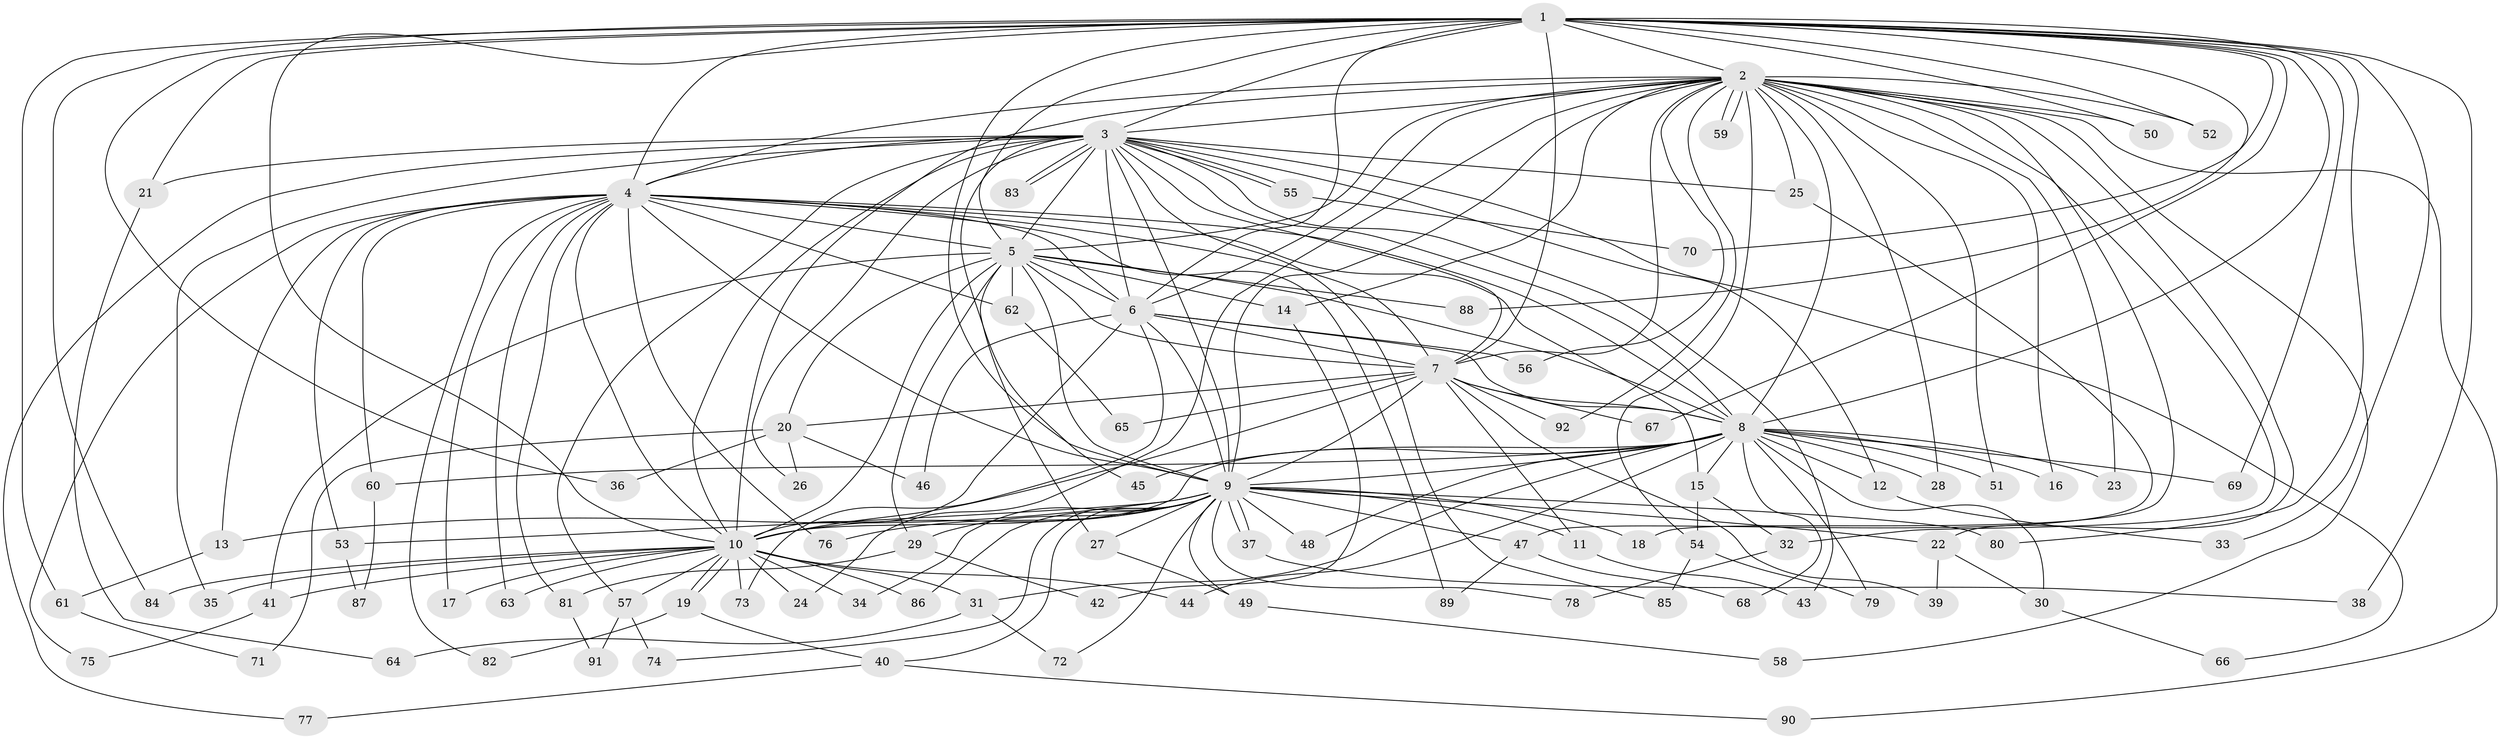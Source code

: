 // coarse degree distribution, {2: 0.36666666666666664, 15: 0.03333333333333333, 13: 0.03333333333333333, 5: 0.16666666666666666, 14: 0.03333333333333333, 4: 0.06666666666666667, 3: 0.1, 12: 0.03333333333333333, 1: 0.06666666666666667, 21: 0.03333333333333333, 10: 0.03333333333333333, 19: 0.03333333333333333}
// Generated by graph-tools (version 1.1) at 2025/36/03/04/25 23:36:17]
// undirected, 92 vertices, 209 edges
graph export_dot {
  node [color=gray90,style=filled];
  1;
  2;
  3;
  4;
  5;
  6;
  7;
  8;
  9;
  10;
  11;
  12;
  13;
  14;
  15;
  16;
  17;
  18;
  19;
  20;
  21;
  22;
  23;
  24;
  25;
  26;
  27;
  28;
  29;
  30;
  31;
  32;
  33;
  34;
  35;
  36;
  37;
  38;
  39;
  40;
  41;
  42;
  43;
  44;
  45;
  46;
  47;
  48;
  49;
  50;
  51;
  52;
  53;
  54;
  55;
  56;
  57;
  58;
  59;
  60;
  61;
  62;
  63;
  64;
  65;
  66;
  67;
  68;
  69;
  70;
  71;
  72;
  73;
  74;
  75;
  76;
  77;
  78;
  79;
  80;
  81;
  82;
  83;
  84;
  85;
  86;
  87;
  88;
  89;
  90;
  91;
  92;
  1 -- 2;
  1 -- 3;
  1 -- 4;
  1 -- 5;
  1 -- 6;
  1 -- 7;
  1 -- 8;
  1 -- 9;
  1 -- 10;
  1 -- 21;
  1 -- 33;
  1 -- 36;
  1 -- 38;
  1 -- 50;
  1 -- 52;
  1 -- 61;
  1 -- 67;
  1 -- 69;
  1 -- 70;
  1 -- 80;
  1 -- 84;
  1 -- 88;
  2 -- 3;
  2 -- 4;
  2 -- 5;
  2 -- 6;
  2 -- 7;
  2 -- 8;
  2 -- 9;
  2 -- 10;
  2 -- 14;
  2 -- 16;
  2 -- 18;
  2 -- 22;
  2 -- 23;
  2 -- 24;
  2 -- 25;
  2 -- 28;
  2 -- 32;
  2 -- 50;
  2 -- 51;
  2 -- 52;
  2 -- 54;
  2 -- 56;
  2 -- 58;
  2 -- 59;
  2 -- 59;
  2 -- 90;
  2 -- 92;
  3 -- 4;
  3 -- 5;
  3 -- 6;
  3 -- 7;
  3 -- 8;
  3 -- 9;
  3 -- 10;
  3 -- 12;
  3 -- 21;
  3 -- 25;
  3 -- 26;
  3 -- 35;
  3 -- 43;
  3 -- 45;
  3 -- 55;
  3 -- 55;
  3 -- 57;
  3 -- 66;
  3 -- 77;
  3 -- 83;
  3 -- 83;
  3 -- 85;
  4 -- 5;
  4 -- 6;
  4 -- 7;
  4 -- 8;
  4 -- 9;
  4 -- 10;
  4 -- 13;
  4 -- 15;
  4 -- 17;
  4 -- 53;
  4 -- 60;
  4 -- 62;
  4 -- 63;
  4 -- 75;
  4 -- 76;
  4 -- 81;
  4 -- 82;
  4 -- 89;
  5 -- 6;
  5 -- 7;
  5 -- 8;
  5 -- 9;
  5 -- 10;
  5 -- 14;
  5 -- 20;
  5 -- 27;
  5 -- 29;
  5 -- 41;
  5 -- 62;
  5 -- 88;
  6 -- 7;
  6 -- 8;
  6 -- 9;
  6 -- 10;
  6 -- 46;
  6 -- 56;
  6 -- 73;
  7 -- 8;
  7 -- 9;
  7 -- 10;
  7 -- 11;
  7 -- 20;
  7 -- 39;
  7 -- 65;
  7 -- 67;
  7 -- 92;
  8 -- 9;
  8 -- 10;
  8 -- 12;
  8 -- 15;
  8 -- 16;
  8 -- 23;
  8 -- 28;
  8 -- 30;
  8 -- 31;
  8 -- 44;
  8 -- 45;
  8 -- 48;
  8 -- 51;
  8 -- 60;
  8 -- 68;
  8 -- 69;
  8 -- 79;
  9 -- 10;
  9 -- 11;
  9 -- 13;
  9 -- 18;
  9 -- 22;
  9 -- 27;
  9 -- 29;
  9 -- 34;
  9 -- 37;
  9 -- 37;
  9 -- 40;
  9 -- 47;
  9 -- 48;
  9 -- 49;
  9 -- 53;
  9 -- 72;
  9 -- 74;
  9 -- 76;
  9 -- 78;
  9 -- 80;
  9 -- 86;
  10 -- 17;
  10 -- 19;
  10 -- 19;
  10 -- 24;
  10 -- 31;
  10 -- 34;
  10 -- 35;
  10 -- 41;
  10 -- 44;
  10 -- 57;
  10 -- 63;
  10 -- 73;
  10 -- 84;
  10 -- 86;
  11 -- 43;
  12 -- 33;
  13 -- 61;
  14 -- 42;
  15 -- 32;
  15 -- 54;
  19 -- 40;
  19 -- 82;
  20 -- 26;
  20 -- 36;
  20 -- 46;
  20 -- 71;
  21 -- 64;
  22 -- 30;
  22 -- 39;
  25 -- 47;
  27 -- 49;
  29 -- 42;
  29 -- 81;
  30 -- 66;
  31 -- 64;
  31 -- 72;
  32 -- 78;
  37 -- 38;
  40 -- 77;
  40 -- 90;
  41 -- 75;
  47 -- 68;
  47 -- 89;
  49 -- 58;
  53 -- 87;
  54 -- 79;
  54 -- 85;
  55 -- 70;
  57 -- 74;
  57 -- 91;
  60 -- 87;
  61 -- 71;
  62 -- 65;
  81 -- 91;
}
